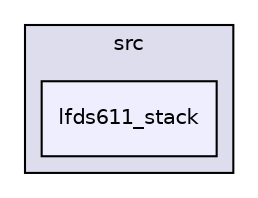 digraph "UTIL/LFDS/liblfds6.1.1/liblfds611/src/lfds611_stack" {
  compound=true
  node [ fontsize="10", fontname="Helvetica"];
  edge [ labelfontsize="10", labelfontname="Helvetica"];
  subgraph clusterdir_0a655db9a85a50e8db662a80b99aeaaa {
    graph [ bgcolor="#ddddee", pencolor="black", label="src" fontname="Helvetica", fontsize="10", URL="dir_0a655db9a85a50e8db662a80b99aeaaa.html"]
  dir_1c1cb0512670c83911b06c2ca98861b6 [shape=box, label="lfds611_stack", style="filled", fillcolor="#eeeeff", pencolor="black", URL="dir_1c1cb0512670c83911b06c2ca98861b6.html"];
  }
}
